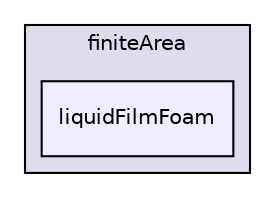 digraph "applications/solvers/finiteArea/liquidFilmFoam" {
  bgcolor=transparent;
  compound=true
  node [ fontsize="10", fontname="Helvetica"];
  edge [ labelfontsize="10", labelfontname="Helvetica"];
  subgraph clusterdir_8093b55327f00aa4ed58d387e2e10983 {
    graph [ bgcolor="#ddddee", pencolor="black", label="finiteArea" fontname="Helvetica", fontsize="10", URL="dir_8093b55327f00aa4ed58d387e2e10983.html"]
  dir_24ca5efb34cb9c57cca2fce07ce916d5 [shape=box, label="liquidFilmFoam", style="filled", fillcolor="#eeeeff", pencolor="black", URL="dir_24ca5efb34cb9c57cca2fce07ce916d5.html"];
  }
}
